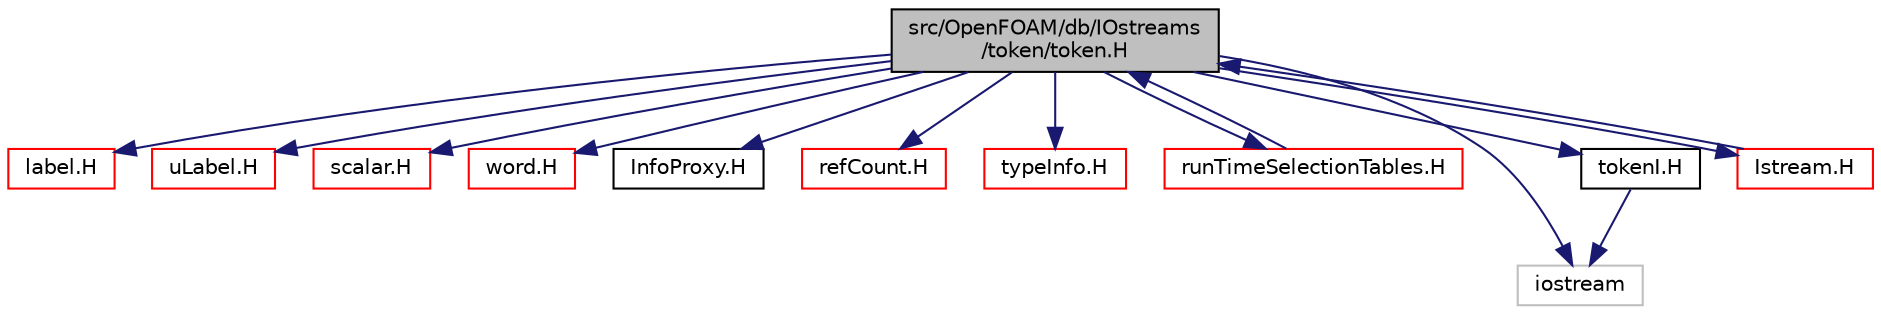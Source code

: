 digraph "src/OpenFOAM/db/IOstreams/token/token.H"
{
  bgcolor="transparent";
  edge [fontname="Helvetica",fontsize="10",labelfontname="Helvetica",labelfontsize="10"];
  node [fontname="Helvetica",fontsize="10",shape=record];
  Node1 [label="src/OpenFOAM/db/IOstreams\l/token/token.H",height=0.2,width=0.4,color="black", fillcolor="grey75", style="filled", fontcolor="black"];
  Node1 -> Node2 [color="midnightblue",fontsize="10",style="solid",fontname="Helvetica"];
  Node2 [label="label.H",height=0.2,width=0.4,color="red",URL="$a09011.html"];
  Node1 -> Node3 [color="midnightblue",fontsize="10",style="solid",fontname="Helvetica"];
  Node3 [label="uLabel.H",height=0.2,width=0.4,color="red",URL="$a09027.html"];
  Node1 -> Node4 [color="midnightblue",fontsize="10",style="solid",fontname="Helvetica"];
  Node4 [label="scalar.H",height=0.2,width=0.4,color="red",URL="$a09076.html"];
  Node1 -> Node5 [color="midnightblue",fontsize="10",style="solid",fontname="Helvetica"];
  Node5 [label="word.H",height=0.2,width=0.4,color="red",URL="$a09134.html"];
  Node1 -> Node6 [color="midnightblue",fontsize="10",style="solid",fontname="Helvetica"];
  Node6 [label="InfoProxy.H",height=0.2,width=0.4,color="black",URL="$a07904.html"];
  Node1 -> Node7 [color="midnightblue",fontsize="10",style="solid",fontname="Helvetica"];
  Node7 [label="refCount.H",height=0.2,width=0.4,color="red",URL="$a08579.html"];
  Node1 -> Node8 [color="midnightblue",fontsize="10",style="solid",fontname="Helvetica"];
  Node8 [label="typeInfo.H",height=0.2,width=0.4,color="red",URL="$a07987.html"];
  Node1 -> Node9 [color="midnightblue",fontsize="10",style="solid",fontname="Helvetica"];
  Node9 [label="runTimeSelectionTables.H",height=0.2,width=0.4,color="red",URL="$a07967.html",tooltip="Macros to ease declaration of run-time selection tables. "];
  Node9 -> Node1 [color="midnightblue",fontsize="10",style="solid",fontname="Helvetica"];
  Node1 -> Node10 [color="midnightblue",fontsize="10",style="solid",fontname="Helvetica"];
  Node10 [label="iostream",height=0.2,width=0.4,color="grey75"];
  Node1 -> Node11 [color="midnightblue",fontsize="10",style="solid",fontname="Helvetica"];
  Node11 [label="tokenI.H",height=0.2,width=0.4,color="black",URL="$a07953.html"];
  Node11 -> Node10 [color="midnightblue",fontsize="10",style="solid",fontname="Helvetica"];
  Node1 -> Node12 [color="midnightblue",fontsize="10",style="solid",fontname="Helvetica"];
  Node12 [label="Istream.H",height=0.2,width=0.4,color="red",URL="$a07909.html"];
  Node12 -> Node1 [color="midnightblue",fontsize="10",style="solid",fontname="Helvetica"];
}
